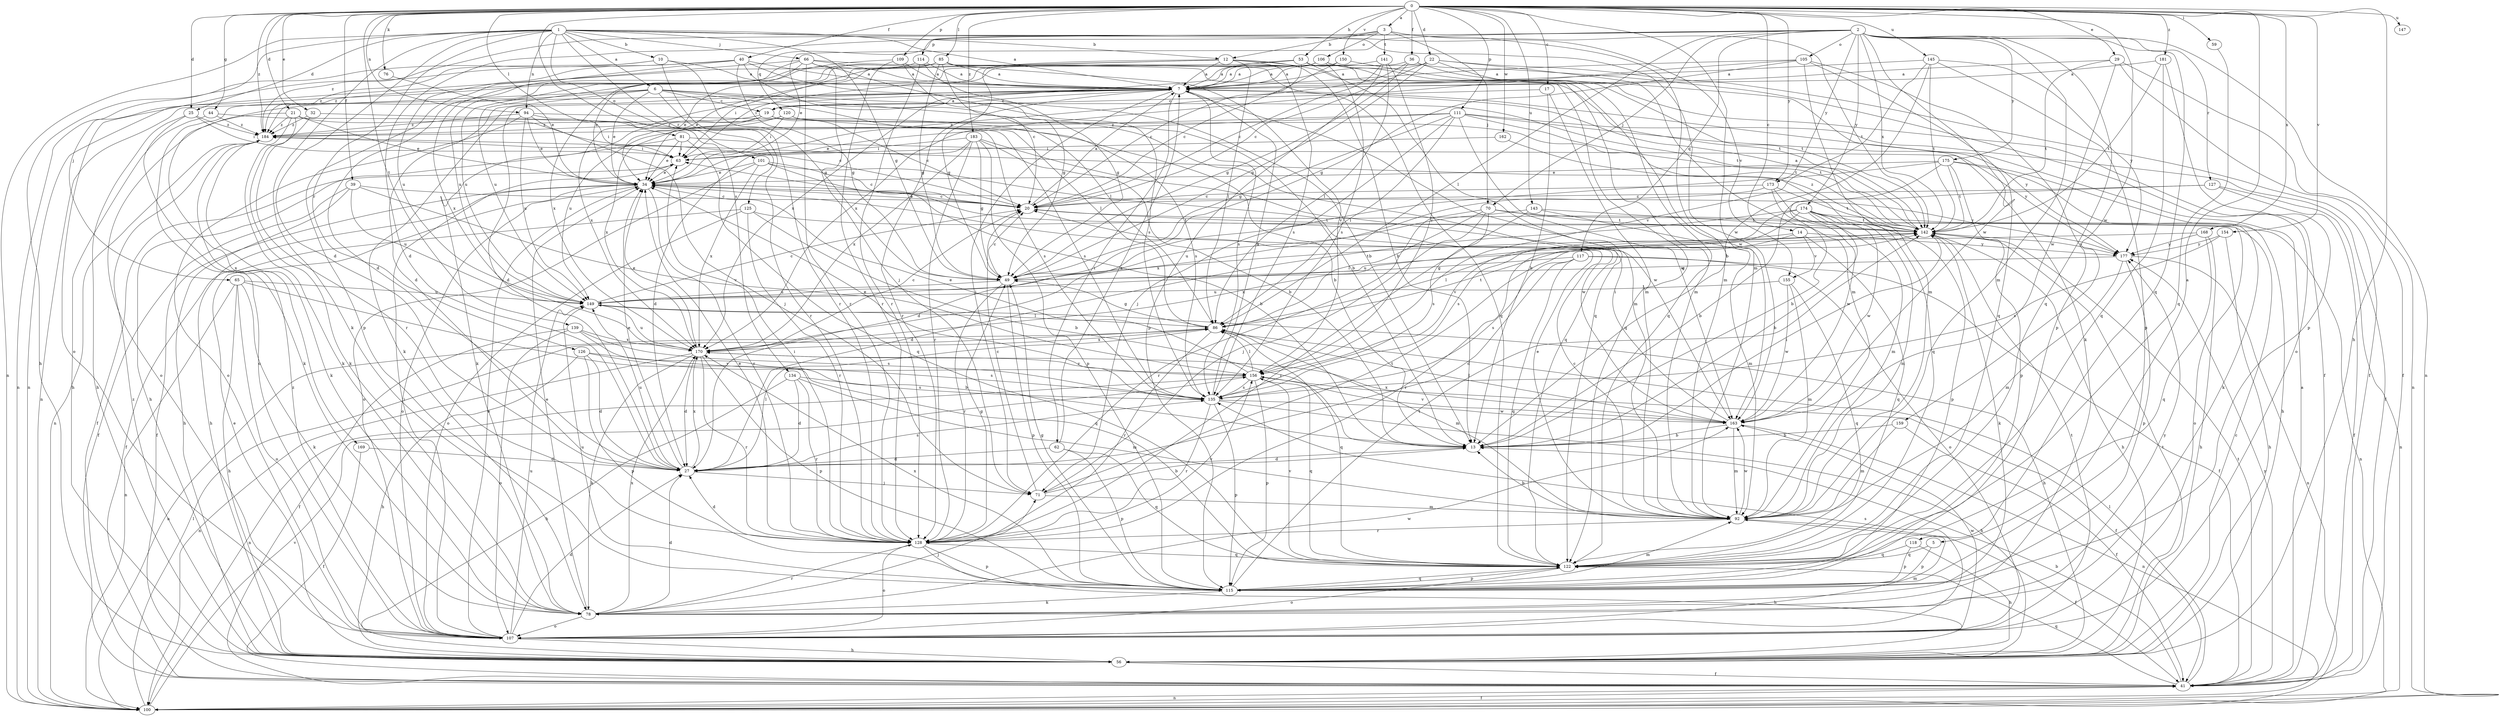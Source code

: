 strict digraph  {
0;
1;
2;
3;
5;
6;
7;
10;
12;
13;
14;
17;
19;
20;
21;
22;
25;
27;
29;
32;
34;
36;
39;
40;
41;
44;
49;
53;
56;
59;
62;
63;
65;
66;
70;
71;
76;
78;
81;
85;
86;
92;
94;
100;
101;
105;
106;
107;
109;
111;
114;
115;
117;
118;
120;
122;
125;
126;
127;
128;
134;
135;
139;
141;
142;
143;
145;
147;
149;
150;
154;
155;
156;
159;
162;
163;
168;
169;
170;
173;
174;
175;
177;
181;
183;
184;
0 -> 3  [label=a];
0 -> 5  [label=a];
0 -> 14  [label=c];
0 -> 17  [label=c];
0 -> 21  [label=d];
0 -> 22  [label=d];
0 -> 25  [label=d];
0 -> 29  [label=e];
0 -> 32  [label=e];
0 -> 36  [label=f];
0 -> 39  [label=f];
0 -> 40  [label=f];
0 -> 44  [label=g];
0 -> 53  [label=h];
0 -> 56  [label=h];
0 -> 59  [label=i];
0 -> 76  [label=k];
0 -> 81  [label=l];
0 -> 85  [label=l];
0 -> 92  [label=m];
0 -> 94  [label=n];
0 -> 109  [label=p];
0 -> 111  [label=p];
0 -> 134  [label=s];
0 -> 139  [label=t];
0 -> 143  [label=u];
0 -> 145  [label=u];
0 -> 147  [label=u];
0 -> 150  [label=v];
0 -> 154  [label=v];
0 -> 159  [label=w];
0 -> 162  [label=w];
0 -> 168  [label=x];
0 -> 173  [label=y];
0 -> 181  [label=z];
0 -> 183  [label=z];
0 -> 184  [label=z];
1 -> 6  [label=a];
1 -> 7  [label=a];
1 -> 10  [label=b];
1 -> 12  [label=b];
1 -> 25  [label=d];
1 -> 27  [label=d];
1 -> 49  [label=g];
1 -> 65  [label=j];
1 -> 66  [label=j];
1 -> 78  [label=k];
1 -> 94  [label=n];
1 -> 100  [label=n];
1 -> 101  [label=o];
1 -> 125  [label=r];
1 -> 126  [label=r];
1 -> 155  [label=v];
1 -> 163  [label=w];
2 -> 34  [label=e];
2 -> 70  [label=j];
2 -> 86  [label=l];
2 -> 92  [label=m];
2 -> 100  [label=n];
2 -> 105  [label=o];
2 -> 117  [label=q];
2 -> 118  [label=q];
2 -> 120  [label=q];
2 -> 122  [label=q];
2 -> 127  [label=r];
2 -> 163  [label=w];
2 -> 173  [label=y];
2 -> 174  [label=y];
2 -> 175  [label=y];
2 -> 184  [label=z];
2 -> 142  [label=x];
3 -> 12  [label=b];
3 -> 27  [label=d];
3 -> 70  [label=j];
3 -> 92  [label=m];
3 -> 106  [label=o];
3 -> 114  [label=p];
3 -> 141  [label=t];
3 -> 142  [label=t];
5 -> 115  [label=p];
5 -> 122  [label=q];
6 -> 13  [label=b];
6 -> 19  [label=c];
6 -> 27  [label=d];
6 -> 34  [label=e];
6 -> 86  [label=l];
6 -> 107  [label=o];
6 -> 128  [label=r];
6 -> 142  [label=t];
6 -> 169  [label=x];
7 -> 19  [label=c];
7 -> 27  [label=d];
7 -> 62  [label=i];
7 -> 71  [label=j];
7 -> 78  [label=k];
7 -> 92  [label=m];
7 -> 100  [label=n];
7 -> 128  [label=r];
7 -> 135  [label=s];
7 -> 170  [label=x];
10 -> 7  [label=a];
10 -> 49  [label=g];
10 -> 56  [label=h];
10 -> 128  [label=r];
10 -> 184  [label=z];
12 -> 7  [label=a];
12 -> 13  [label=b];
12 -> 34  [label=e];
12 -> 49  [label=g];
12 -> 86  [label=l];
12 -> 92  [label=m];
12 -> 100  [label=n];
12 -> 135  [label=s];
13 -> 27  [label=d];
13 -> 142  [label=t];
14 -> 86  [label=l];
14 -> 122  [label=q];
14 -> 128  [label=r];
14 -> 155  [label=v];
14 -> 177  [label=y];
17 -> 13  [label=b];
17 -> 19  [label=c];
17 -> 122  [label=q];
19 -> 7  [label=a];
19 -> 20  [label=c];
19 -> 78  [label=k];
19 -> 142  [label=t];
19 -> 170  [label=x];
19 -> 184  [label=z];
20 -> 7  [label=a];
20 -> 34  [label=e];
20 -> 142  [label=t];
21 -> 20  [label=c];
21 -> 34  [label=e];
21 -> 78  [label=k];
21 -> 107  [label=o];
21 -> 128  [label=r];
21 -> 184  [label=z];
22 -> 7  [label=a];
22 -> 20  [label=c];
22 -> 41  [label=f];
22 -> 49  [label=g];
22 -> 92  [label=m];
22 -> 122  [label=q];
22 -> 149  [label=u];
25 -> 56  [label=h];
25 -> 63  [label=i];
25 -> 78  [label=k];
25 -> 184  [label=z];
27 -> 34  [label=e];
27 -> 71  [label=j];
27 -> 86  [label=l];
27 -> 135  [label=s];
27 -> 149  [label=u];
27 -> 170  [label=x];
29 -> 7  [label=a];
29 -> 41  [label=f];
29 -> 100  [label=n];
29 -> 142  [label=t];
29 -> 163  [label=w];
32 -> 78  [label=k];
32 -> 135  [label=s];
32 -> 184  [label=z];
34 -> 20  [label=c];
34 -> 41  [label=f];
34 -> 56  [label=h];
34 -> 107  [label=o];
34 -> 128  [label=r];
34 -> 177  [label=y];
36 -> 7  [label=a];
36 -> 34  [label=e];
36 -> 49  [label=g];
36 -> 78  [label=k];
36 -> 107  [label=o];
39 -> 20  [label=c];
39 -> 41  [label=f];
39 -> 56  [label=h];
39 -> 149  [label=u];
39 -> 156  [label=v];
40 -> 7  [label=a];
40 -> 13  [label=b];
40 -> 49  [label=g];
40 -> 86  [label=l];
40 -> 107  [label=o];
40 -> 149  [label=u];
40 -> 170  [label=x];
41 -> 7  [label=a];
41 -> 13  [label=b];
41 -> 86  [label=l];
41 -> 100  [label=n];
41 -> 122  [label=q];
41 -> 142  [label=t];
41 -> 177  [label=y];
44 -> 56  [label=h];
44 -> 135  [label=s];
44 -> 184  [label=z];
49 -> 20  [label=c];
49 -> 115  [label=p];
49 -> 128  [label=r];
49 -> 142  [label=t];
49 -> 149  [label=u];
53 -> 7  [label=a];
53 -> 20  [label=c];
53 -> 34  [label=e];
53 -> 92  [label=m];
53 -> 122  [label=q];
56 -> 20  [label=c];
56 -> 34  [label=e];
56 -> 41  [label=f];
56 -> 142  [label=t];
56 -> 184  [label=z];
59 -> 122  [label=q];
62 -> 7  [label=a];
62 -> 27  [label=d];
62 -> 115  [label=p];
62 -> 122  [label=q];
63 -> 34  [label=e];
63 -> 41  [label=f];
65 -> 56  [label=h];
65 -> 78  [label=k];
65 -> 100  [label=n];
65 -> 107  [label=o];
65 -> 122  [label=q];
65 -> 149  [label=u];
66 -> 7  [label=a];
66 -> 27  [label=d];
66 -> 34  [label=e];
66 -> 71  [label=j];
66 -> 115  [label=p];
66 -> 128  [label=r];
66 -> 135  [label=s];
66 -> 142  [label=t];
70 -> 71  [label=j];
70 -> 86  [label=l];
70 -> 107  [label=o];
70 -> 128  [label=r];
70 -> 135  [label=s];
70 -> 142  [label=t];
71 -> 13  [label=b];
71 -> 20  [label=c];
71 -> 92  [label=m];
71 -> 142  [label=t];
76 -> 34  [label=e];
78 -> 27  [label=d];
78 -> 34  [label=e];
78 -> 71  [label=j];
78 -> 107  [label=o];
78 -> 128  [label=r];
78 -> 163  [label=w];
78 -> 170  [label=x];
78 -> 177  [label=y];
81 -> 34  [label=e];
81 -> 56  [label=h];
81 -> 63  [label=i];
81 -> 122  [label=q];
81 -> 177  [label=y];
85 -> 7  [label=a];
85 -> 20  [label=c];
85 -> 49  [label=g];
85 -> 63  [label=i];
85 -> 100  [label=n];
85 -> 122  [label=q];
85 -> 149  [label=u];
85 -> 156  [label=v];
85 -> 170  [label=x];
86 -> 49  [label=g];
86 -> 92  [label=m];
86 -> 100  [label=n];
86 -> 122  [label=q];
86 -> 128  [label=r];
86 -> 142  [label=t];
86 -> 170  [label=x];
92 -> 13  [label=b];
92 -> 20  [label=c];
92 -> 34  [label=e];
92 -> 41  [label=f];
92 -> 128  [label=r];
92 -> 163  [label=w];
94 -> 13  [label=b];
94 -> 34  [label=e];
94 -> 63  [label=i];
94 -> 71  [label=j];
94 -> 107  [label=o];
94 -> 149  [label=u];
94 -> 184  [label=z];
100 -> 41  [label=f];
100 -> 86  [label=l];
100 -> 156  [label=v];
101 -> 13  [label=b];
101 -> 20  [label=c];
101 -> 34  [label=e];
101 -> 107  [label=o];
101 -> 163  [label=w];
101 -> 170  [label=x];
105 -> 7  [label=a];
105 -> 49  [label=g];
105 -> 92  [label=m];
105 -> 115  [label=p];
105 -> 122  [label=q];
105 -> 170  [label=x];
106 -> 7  [label=a];
106 -> 41  [label=f];
106 -> 63  [label=i];
106 -> 135  [label=s];
106 -> 142  [label=t];
106 -> 170  [label=x];
107 -> 27  [label=d];
107 -> 34  [label=e];
107 -> 56  [label=h];
107 -> 63  [label=i];
107 -> 92  [label=m];
107 -> 135  [label=s];
107 -> 142  [label=t];
107 -> 149  [label=u];
107 -> 163  [label=w];
107 -> 184  [label=z];
109 -> 7  [label=a];
109 -> 49  [label=g];
109 -> 128  [label=r];
109 -> 149  [label=u];
111 -> 34  [label=e];
111 -> 41  [label=f];
111 -> 49  [label=g];
111 -> 71  [label=j];
111 -> 86  [label=l];
111 -> 142  [label=t];
111 -> 163  [label=w];
111 -> 177  [label=y];
111 -> 184  [label=z];
114 -> 7  [label=a];
114 -> 49  [label=g];
114 -> 128  [label=r];
114 -> 184  [label=z];
115 -> 49  [label=g];
115 -> 78  [label=k];
115 -> 92  [label=m];
115 -> 122  [label=q];
115 -> 142  [label=t];
115 -> 149  [label=u];
115 -> 170  [label=x];
117 -> 27  [label=d];
117 -> 41  [label=f];
117 -> 49  [label=g];
117 -> 107  [label=o];
117 -> 122  [label=q];
117 -> 135  [label=s];
118 -> 56  [label=h];
118 -> 115  [label=p];
118 -> 122  [label=q];
120 -> 63  [label=i];
120 -> 122  [label=q];
120 -> 135  [label=s];
120 -> 149  [label=u];
120 -> 184  [label=z];
122 -> 107  [label=o];
122 -> 115  [label=p];
122 -> 156  [label=v];
125 -> 13  [label=b];
125 -> 41  [label=f];
125 -> 107  [label=o];
125 -> 128  [label=r];
125 -> 142  [label=t];
126 -> 27  [label=d];
126 -> 56  [label=h];
126 -> 115  [label=p];
126 -> 135  [label=s];
126 -> 156  [label=v];
127 -> 13  [label=b];
127 -> 20  [label=c];
127 -> 41  [label=f];
127 -> 100  [label=n];
128 -> 27  [label=d];
128 -> 34  [label=e];
128 -> 49  [label=g];
128 -> 56  [label=h];
128 -> 63  [label=i];
128 -> 107  [label=o];
128 -> 115  [label=p];
128 -> 122  [label=q];
128 -> 156  [label=v];
134 -> 27  [label=d];
134 -> 56  [label=h];
134 -> 92  [label=m];
134 -> 128  [label=r];
134 -> 135  [label=s];
135 -> 7  [label=a];
135 -> 34  [label=e];
135 -> 56  [label=h];
135 -> 115  [label=p];
135 -> 128  [label=r];
135 -> 163  [label=w];
139 -> 13  [label=b];
139 -> 41  [label=f];
139 -> 107  [label=o];
139 -> 135  [label=s];
139 -> 170  [label=x];
141 -> 7  [label=a];
141 -> 20  [label=c];
141 -> 86  [label=l];
141 -> 115  [label=p];
141 -> 156  [label=v];
142 -> 7  [label=a];
142 -> 56  [label=h];
142 -> 78  [label=k];
142 -> 170  [label=x];
142 -> 177  [label=y];
142 -> 184  [label=z];
143 -> 92  [label=m];
143 -> 128  [label=r];
143 -> 142  [label=t];
143 -> 149  [label=u];
145 -> 7  [label=a];
145 -> 13  [label=b];
145 -> 115  [label=p];
145 -> 142  [label=t];
145 -> 156  [label=v];
145 -> 177  [label=y];
149 -> 20  [label=c];
149 -> 56  [label=h];
149 -> 86  [label=l];
150 -> 7  [label=a];
150 -> 20  [label=c];
150 -> 163  [label=w];
154 -> 56  [label=h];
154 -> 135  [label=s];
154 -> 177  [label=y];
155 -> 92  [label=m];
155 -> 122  [label=q];
155 -> 149  [label=u];
155 -> 163  [label=w];
156 -> 34  [label=e];
156 -> 41  [label=f];
156 -> 86  [label=l];
156 -> 100  [label=n];
156 -> 115  [label=p];
156 -> 122  [label=q];
156 -> 135  [label=s];
159 -> 13  [label=b];
159 -> 41  [label=f];
159 -> 92  [label=m];
162 -> 63  [label=i];
162 -> 122  [label=q];
163 -> 13  [label=b];
163 -> 63  [label=i];
163 -> 86  [label=l];
163 -> 92  [label=m];
163 -> 100  [label=n];
163 -> 156  [label=v];
163 -> 170  [label=x];
168 -> 56  [label=h];
168 -> 122  [label=q];
168 -> 149  [label=u];
168 -> 177  [label=y];
169 -> 27  [label=d];
169 -> 41  [label=f];
170 -> 20  [label=c];
170 -> 27  [label=d];
170 -> 34  [label=e];
170 -> 78  [label=k];
170 -> 100  [label=n];
170 -> 115  [label=p];
170 -> 128  [label=r];
170 -> 149  [label=u];
170 -> 156  [label=v];
173 -> 20  [label=c];
173 -> 92  [label=m];
173 -> 142  [label=t];
173 -> 163  [label=w];
173 -> 170  [label=x];
174 -> 13  [label=b];
174 -> 27  [label=d];
174 -> 92  [label=m];
174 -> 100  [label=n];
174 -> 115  [label=p];
174 -> 135  [label=s];
174 -> 142  [label=t];
174 -> 156  [label=v];
174 -> 163  [label=w];
175 -> 13  [label=b];
175 -> 27  [label=d];
175 -> 34  [label=e];
175 -> 56  [label=h];
175 -> 78  [label=k];
175 -> 115  [label=p];
175 -> 142  [label=t];
177 -> 49  [label=g];
177 -> 92  [label=m];
177 -> 100  [label=n];
177 -> 115  [label=p];
181 -> 7  [label=a];
181 -> 115  [label=p];
181 -> 122  [label=q];
181 -> 142  [label=t];
183 -> 13  [label=b];
183 -> 27  [label=d];
183 -> 49  [label=g];
183 -> 63  [label=i];
183 -> 115  [label=p];
183 -> 128  [label=r];
183 -> 163  [label=w];
183 -> 170  [label=x];
184 -> 63  [label=i];
184 -> 78  [label=k];
184 -> 100  [label=n];
}
